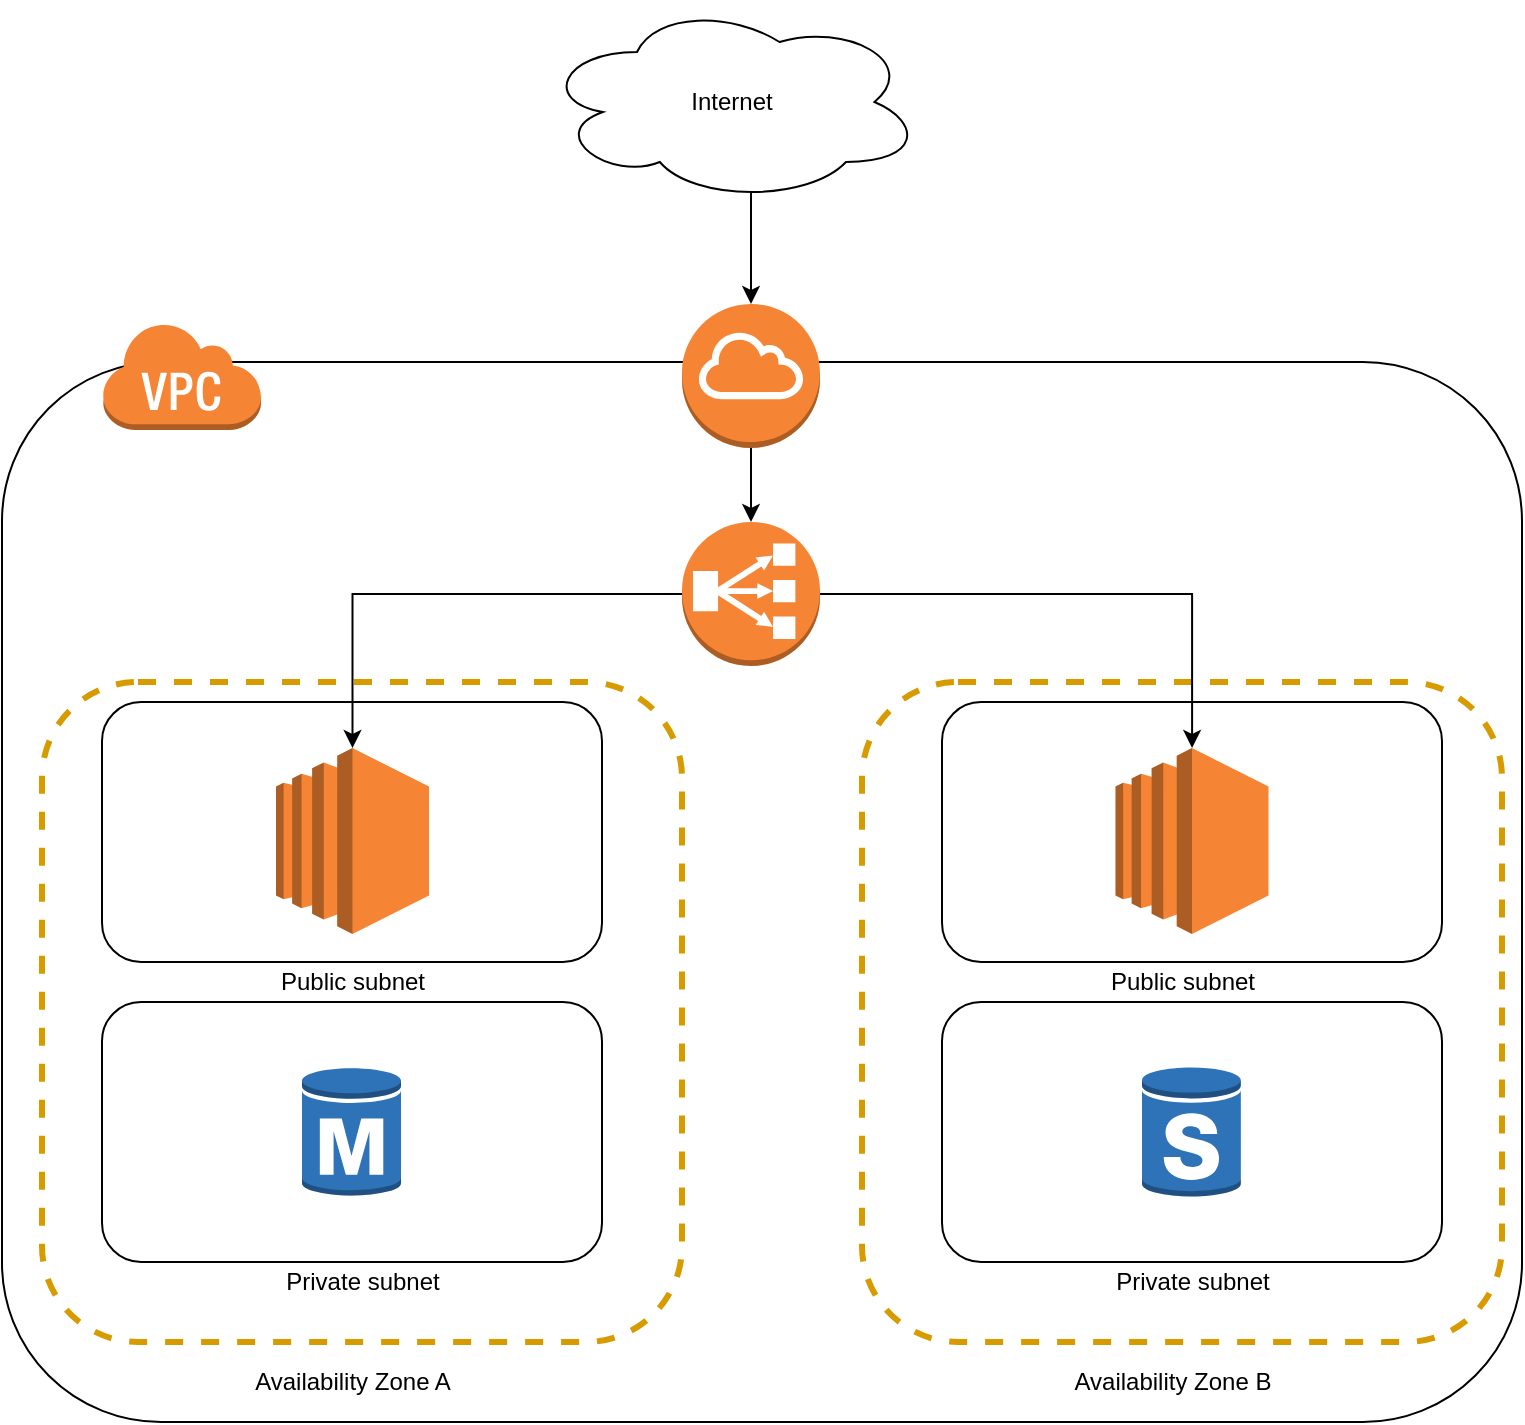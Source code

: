 <mxfile version="13.8.8" type="device"><diagram id="4DazQf5wxS-ES-7zrCo3" name="Page-1"><mxGraphModel dx="1351" dy="2059" grid="1" gridSize="10" guides="1" tooltips="1" connect="1" arrows="1" fold="1" page="1" pageScale="1" pageWidth="827" pageHeight="1169" math="0" shadow="0"><root><mxCell id="0"/><mxCell id="1" parent="0"/><mxCell id="xWjqfo-FLwibE_bOkE2Y-2" value="" style="rounded=1;whiteSpace=wrap;html=1;" vertex="1" parent="1"><mxGeometry x="40" y="160" width="760" height="530" as="geometry"/></mxCell><mxCell id="xWjqfo-FLwibE_bOkE2Y-12" value="" style="rounded=1;whiteSpace=wrap;html=1;" vertex="1" parent="1"><mxGeometry x="510" y="330" width="250" height="130" as="geometry"/></mxCell><mxCell id="xWjqfo-FLwibE_bOkE2Y-15" value="" style="rounded=1;whiteSpace=wrap;html=1;dashed=1;strokeColor=#d79b00;fillColor=none;strokeWidth=3;" vertex="1" parent="1"><mxGeometry x="470" y="320" width="320" height="330" as="geometry"/></mxCell><mxCell id="xWjqfo-FLwibE_bOkE2Y-9" value="" style="rounded=1;whiteSpace=wrap;html=1;" vertex="1" parent="1"><mxGeometry x="90" y="330" width="250" height="130" as="geometry"/></mxCell><mxCell id="xWjqfo-FLwibE_bOkE2Y-13" value="" style="rounded=1;whiteSpace=wrap;html=1;dashed=1;strokeColor=#d79b00;fillColor=none;strokeWidth=3;shadow=0;" vertex="1" parent="1"><mxGeometry x="60" y="320" width="320" height="330" as="geometry"/></mxCell><mxCell id="xWjqfo-FLwibE_bOkE2Y-5" style="edgeStyle=orthogonalEdgeStyle;rounded=0;orthogonalLoop=1;jettySize=auto;html=1;exitX=0.55;exitY=0.95;exitDx=0;exitDy=0;exitPerimeter=0;" edge="1" parent="1" source="xWjqfo-FLwibE_bOkE2Y-1" target="xWjqfo-FLwibE_bOkE2Y-4"><mxGeometry relative="1" as="geometry"/></mxCell><mxCell id="xWjqfo-FLwibE_bOkE2Y-1" value="Internet" style="ellipse;shape=cloud;whiteSpace=wrap;html=1;" vertex="1" parent="1"><mxGeometry x="310" y="-20" width="190" height="100" as="geometry"/></mxCell><mxCell id="xWjqfo-FLwibE_bOkE2Y-3" value="" style="outlineConnect=0;dashed=0;verticalLabelPosition=bottom;verticalAlign=top;align=center;html=1;shape=mxgraph.aws3.virtual_private_cloud;fillColor=#F58534;gradientColor=none;" vertex="1" parent="1"><mxGeometry x="90" y="140" width="79.5" height="54" as="geometry"/></mxCell><mxCell id="xWjqfo-FLwibE_bOkE2Y-7" style="edgeStyle=orthogonalEdgeStyle;rounded=0;orthogonalLoop=1;jettySize=auto;html=1;" edge="1" parent="1" source="xWjqfo-FLwibE_bOkE2Y-4" target="xWjqfo-FLwibE_bOkE2Y-6"><mxGeometry relative="1" as="geometry"/></mxCell><mxCell id="xWjqfo-FLwibE_bOkE2Y-4" value="&lt;div&gt;&lt;br&gt;&lt;/div&gt;" style="outlineConnect=0;dashed=0;verticalLabelPosition=bottom;verticalAlign=top;align=center;html=1;shape=mxgraph.aws3.internet_gateway;fillColor=#F58534;gradientColor=none;" vertex="1" parent="1"><mxGeometry x="380" y="131" width="69" height="72" as="geometry"/></mxCell><mxCell id="xWjqfo-FLwibE_bOkE2Y-55" style="edgeStyle=orthogonalEdgeStyle;rounded=0;orthogonalLoop=1;jettySize=auto;html=1;" edge="1" parent="1" source="xWjqfo-FLwibE_bOkE2Y-6" target="xWjqfo-FLwibE_bOkE2Y-17"><mxGeometry relative="1" as="geometry"/></mxCell><mxCell id="xWjqfo-FLwibE_bOkE2Y-56" style="edgeStyle=orthogonalEdgeStyle;rounded=0;orthogonalLoop=1;jettySize=auto;html=1;" edge="1" parent="1" source="xWjqfo-FLwibE_bOkE2Y-6" target="xWjqfo-FLwibE_bOkE2Y-18"><mxGeometry relative="1" as="geometry"/></mxCell><mxCell id="xWjqfo-FLwibE_bOkE2Y-6" value="" style="outlineConnect=0;dashed=0;verticalLabelPosition=bottom;verticalAlign=top;align=center;html=1;shape=mxgraph.aws3.classic_load_balancer;fillColor=#F58534;gradientColor=none;" vertex="1" parent="1"><mxGeometry x="380" y="240" width="69" height="72" as="geometry"/></mxCell><mxCell id="xWjqfo-FLwibE_bOkE2Y-10" value="" style="rounded=1;whiteSpace=wrap;html=1;" vertex="1" parent="1"><mxGeometry x="90" y="480" width="250" height="130" as="geometry"/></mxCell><mxCell id="xWjqfo-FLwibE_bOkE2Y-11" value="" style="rounded=1;whiteSpace=wrap;html=1;" vertex="1" parent="1"><mxGeometry x="510" y="480" width="250" height="130" as="geometry"/></mxCell><mxCell id="xWjqfo-FLwibE_bOkE2Y-14" value="Availability Zone A" style="text;html=1;strokeColor=none;fillColor=none;align=center;verticalAlign=middle;whiteSpace=wrap;rounded=0;dashed=1;" vertex="1" parent="1"><mxGeometry x="137.75" y="660" width="155" height="20" as="geometry"/></mxCell><mxCell id="xWjqfo-FLwibE_bOkE2Y-16" value="Availability Zone B" style="text;html=1;strokeColor=none;fillColor=none;align=center;verticalAlign=middle;whiteSpace=wrap;rounded=0;dashed=1;" vertex="1" parent="1"><mxGeometry x="547.5" y="660" width="155" height="20" as="geometry"/></mxCell><mxCell id="xWjqfo-FLwibE_bOkE2Y-17" value="" style="outlineConnect=0;dashed=0;verticalLabelPosition=bottom;verticalAlign=top;align=center;html=1;shape=mxgraph.aws3.ec2;fillColor=#F58534;gradientColor=none;strokeWidth=3;" vertex="1" parent="1"><mxGeometry x="177" y="353" width="76.5" height="93" as="geometry"/></mxCell><mxCell id="xWjqfo-FLwibE_bOkE2Y-18" value="" style="outlineConnect=0;dashed=0;verticalLabelPosition=bottom;verticalAlign=top;align=center;html=1;shape=mxgraph.aws3.ec2;fillColor=#F58534;gradientColor=none;strokeWidth=3;" vertex="1" parent="1"><mxGeometry x="596.75" y="353" width="76.5" height="93" as="geometry"/></mxCell><mxCell id="xWjqfo-FLwibE_bOkE2Y-19" value="Public subnet" style="text;html=1;strokeColor=none;fillColor=none;align=center;verticalAlign=middle;whiteSpace=wrap;rounded=0;dashed=1;" vertex="1" parent="1"><mxGeometry x="152.5" y="460" width="125" height="20" as="geometry"/></mxCell><mxCell id="xWjqfo-FLwibE_bOkE2Y-20" value="Public subnet" style="text;html=1;strokeColor=none;fillColor=none;align=center;verticalAlign=middle;whiteSpace=wrap;rounded=0;dashed=1;" vertex="1" parent="1"><mxGeometry x="567.5" y="460" width="125" height="20" as="geometry"/></mxCell><mxCell id="xWjqfo-FLwibE_bOkE2Y-22" value="Private subnet" style="text;html=1;strokeColor=none;fillColor=none;align=center;verticalAlign=middle;whiteSpace=wrap;rounded=0;dashed=1;" vertex="1" parent="1"><mxGeometry x="157.5" y="610" width="125" height="20" as="geometry"/></mxCell><mxCell id="xWjqfo-FLwibE_bOkE2Y-24" value="Private subnet" style="text;html=1;strokeColor=none;fillColor=none;align=center;verticalAlign=middle;whiteSpace=wrap;rounded=0;dashed=1;" vertex="1" parent="1"><mxGeometry x="572.5" y="610" width="125" height="20" as="geometry"/></mxCell><mxCell id="xWjqfo-FLwibE_bOkE2Y-26" value="" style="outlineConnect=0;dashed=0;verticalLabelPosition=bottom;verticalAlign=top;align=center;html=1;shape=mxgraph.aws3.rds_db_instance;fillColor=#2E73B8;gradientColor=none;strokeWidth=3;" vertex="1" parent="1"><mxGeometry x="190" y="512" width="49.5" height="66" as="geometry"/></mxCell><mxCell id="xWjqfo-FLwibE_bOkE2Y-27" value="" style="outlineConnect=0;dashed=0;verticalLabelPosition=bottom;verticalAlign=top;align=center;html=1;shape=mxgraph.aws3.rds_db_instance_standby_multi_az;fillColor=#2E73B8;gradientColor=none;strokeWidth=3;" vertex="1" parent="1"><mxGeometry x="610" y="512" width="49.5" height="66" as="geometry"/></mxCell></root></mxGraphModel></diagram></mxfile>